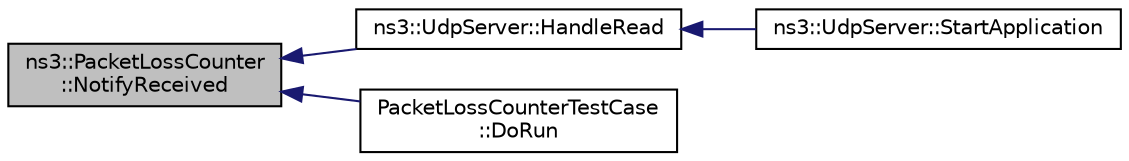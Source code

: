 digraph "ns3::PacketLossCounter::NotifyReceived"
{
  edge [fontname="Helvetica",fontsize="10",labelfontname="Helvetica",labelfontsize="10"];
  node [fontname="Helvetica",fontsize="10",shape=record];
  rankdir="LR";
  Node1 [label="ns3::PacketLossCounter\l::NotifyReceived",height=0.2,width=0.4,color="black", fillcolor="grey75", style="filled", fontcolor="black"];
  Node1 -> Node2 [dir="back",color="midnightblue",fontsize="10",style="solid"];
  Node2 [label="ns3::UdpServer::HandleRead",height=0.2,width=0.4,color="black", fillcolor="white", style="filled",URL="$d0/d90/classns3_1_1UdpServer.html#a65a01672657a4a49f65cd3c3bb1ee420",tooltip="Handle a packet reception. "];
  Node2 -> Node3 [dir="back",color="midnightblue",fontsize="10",style="solid"];
  Node3 [label="ns3::UdpServer::StartApplication",height=0.2,width=0.4,color="black", fillcolor="white", style="filled",URL="$d0/d90/classns3_1_1UdpServer.html#a784bd9b3274fc411c042b3502dacb3fa",tooltip="Application specific startup code. "];
  Node1 -> Node4 [dir="back",color="midnightblue",fontsize="10",style="solid"];
  Node4 [label="PacketLossCounterTestCase\l::DoRun",height=0.2,width=0.4,color="black", fillcolor="white", style="filled",URL="$df/df9/classPacketLossCounterTestCase.html#a693d432341eff87a2dd0b1b54e70f9db",tooltip="Implementation to actually run this TestCase. "];
}
